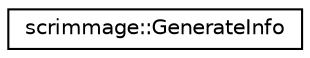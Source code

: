 digraph "Graphical Class Hierarchy"
{
 // LATEX_PDF_SIZE
  edge [fontname="Helvetica",fontsize="10",labelfontname="Helvetica",labelfontsize="10"];
  node [fontname="Helvetica",fontsize="10",shape=record];
  rankdir="LR";
  Node0 [label="scrimmage::GenerateInfo",height=0.2,width=0.4,color="black", fillcolor="white", style="filled",URL="$structscrimmage_1_1GenerateInfo.html",tooltip=" "];
}

